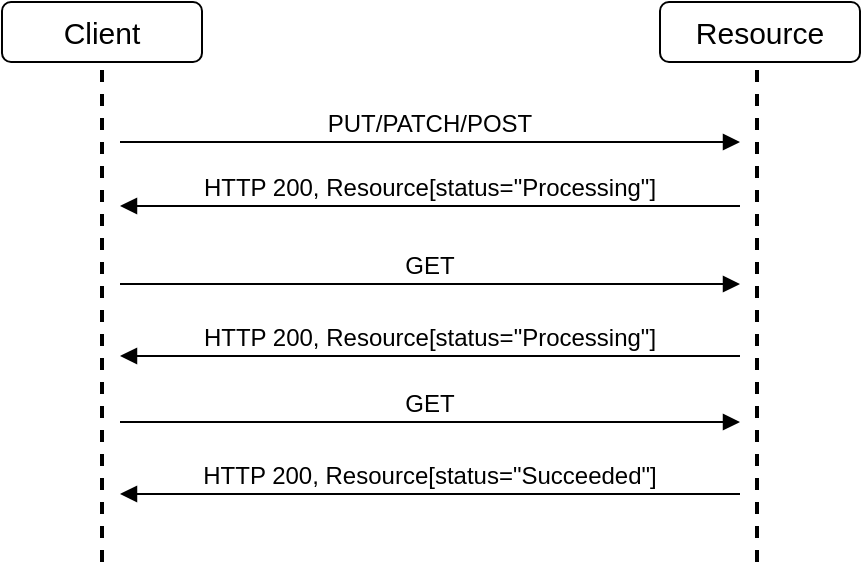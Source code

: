 <mxfile version="15.1.4" type="device"><diagram id="kgpKYQtTHZ0yAKxKKP6v" name="Page-1"><mxGraphModel dx="623" dy="448" grid="1" gridSize="10" guides="1" tooltips="1" connect="1" arrows="1" fold="1" page="1" pageScale="1" pageWidth="850" pageHeight="1100" math="0" shadow="0"><root><mxCell id="0"/><mxCell id="1" parent="0"/><mxCell id="3nuBFxr9cyL0pnOWT2aG-8" value="PUT/PATCH/POST" style="verticalAlign=bottom;endArrow=block;shadow=0;strokeWidth=1;fontSize=12;" parent="1" edge="1"><mxGeometry relative="1" as="geometry"><mxPoint x="130" y="160" as="sourcePoint"/><mxPoint x="440" y="160" as="targetPoint"/></mxGeometry></mxCell><mxCell id="3nuBFxr9cyL0pnOWT2aG-9" value="HTTP 200, Resource[status=&quot;Processing&quot;]" style="verticalAlign=bottom;endArrow=block;shadow=0;strokeWidth=1;fontSize=12;" parent="1" edge="1"><mxGeometry relative="1" as="geometry"><mxPoint x="440" y="192" as="sourcePoint"/><mxPoint x="130" y="192" as="targetPoint"/></mxGeometry></mxCell><mxCell id="GUl8PT9u4p2i3NXgiotN-1" value="Client" style="rounded=1;whiteSpace=wrap;html=1;fontSize=15;" parent="1" vertex="1"><mxGeometry x="71" y="90" width="100" height="30" as="geometry"/></mxCell><mxCell id="GUl8PT9u4p2i3NXgiotN-4" value="" style="endArrow=none;dashed=1;html=1;fontSize=15;entryX=0.5;entryY=1;entryDx=0;entryDy=0;strokeWidth=2;" parent="1" target="GUl8PT9u4p2i3NXgiotN-1" edge="1"><mxGeometry width="50" height="50" relative="1" as="geometry"><mxPoint x="121" y="370" as="sourcePoint"/><mxPoint x="361" y="230" as="targetPoint"/></mxGeometry></mxCell><mxCell id="GUl8PT9u4p2i3NXgiotN-7" value="" style="group" parent="1" vertex="1" connectable="0"><mxGeometry x="400" y="90" width="100" height="280" as="geometry"/></mxCell><mxCell id="GUl8PT9u4p2i3NXgiotN-3" value="Resource" style="rounded=1;whiteSpace=wrap;html=1;fontSize=15;" parent="GUl8PT9u4p2i3NXgiotN-7" vertex="1"><mxGeometry width="100" height="30" as="geometry"/></mxCell><mxCell id="GUl8PT9u4p2i3NXgiotN-5" value="" style="endArrow=none;dashed=1;html=1;fontSize=15;entryX=0.5;entryY=1;entryDx=0;entryDy=0;strokeWidth=2;" parent="GUl8PT9u4p2i3NXgiotN-7" edge="1"><mxGeometry width="50" height="50" relative="1" as="geometry"><mxPoint x="48.5" y="280" as="sourcePoint"/><mxPoint x="48.5" y="30" as="targetPoint"/></mxGeometry></mxCell><mxCell id="GUl8PT9u4p2i3NXgiotN-8" value="GET" style="verticalAlign=bottom;endArrow=block;shadow=0;strokeWidth=1;fontSize=12;" parent="1" edge="1"><mxGeometry x="300" y="71" as="geometry"><mxPoint x="130" y="231" as="sourcePoint"/><mxPoint x="440" y="231" as="targetPoint"/></mxGeometry></mxCell><mxCell id="GUl8PT9u4p2i3NXgiotN-9" value="HTTP 200, Resource[status=&quot;Processing&quot;]" style="verticalAlign=bottom;endArrow=block;shadow=0;strokeWidth=1;fontSize=12;" parent="1" edge="1"><mxGeometry x="300" y="57" as="geometry"><mxPoint x="440" y="267" as="sourcePoint"/><mxPoint x="130" y="267" as="targetPoint"/></mxGeometry></mxCell><mxCell id="GUl8PT9u4p2i3NXgiotN-10" value="GET" style="verticalAlign=bottom;endArrow=block;shadow=0;strokeWidth=1;fontSize=12;" parent="1" edge="1"><mxGeometry x="300" y="140" as="geometry"><mxPoint x="130" y="300" as="sourcePoint"/><mxPoint x="440" y="300" as="targetPoint"/></mxGeometry></mxCell><mxCell id="GUl8PT9u4p2i3NXgiotN-11" value="HTTP 200, Resource[status=&quot;Succeeded&quot;]" style="verticalAlign=bottom;endArrow=block;shadow=0;strokeWidth=1;fontSize=12;" parent="1" edge="1"><mxGeometry x="300" y="126" as="geometry"><mxPoint x="440" y="336" as="sourcePoint"/><mxPoint x="130" y="336" as="targetPoint"/></mxGeometry></mxCell></root></mxGraphModel></diagram></mxfile>